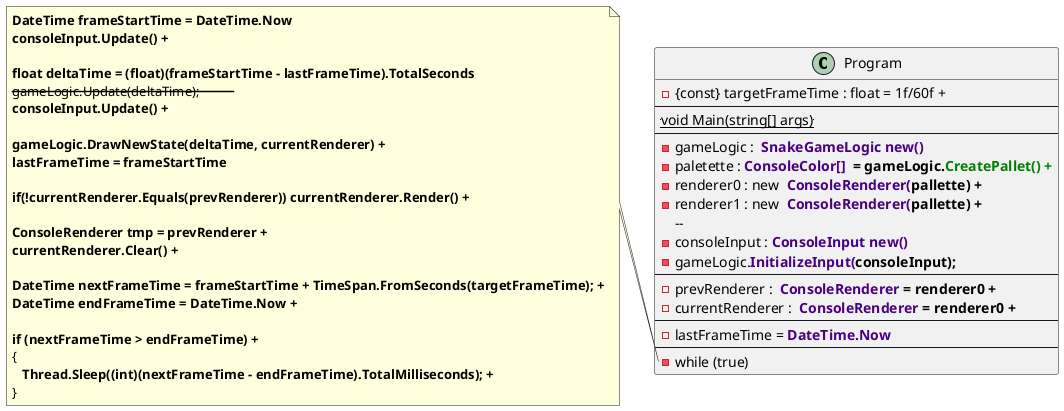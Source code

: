 ﻿@startuml

class Program
{
    - {const} targetFrameTime : float = 1f/60f +
    --
    --{static} void Main(string[] args)-- 
    --
    - gameLogic :  <color:indigo><b>SnakeGameLogic new()
    - paletette : <color:indigo><b>ConsoleColor[] <color:black> = gameLogic.<color:green>CreatePallet() +
    - renderer0 : new <color:indigo><b> ConsoleRenderer(<color:black>pallette) +
    - renderer1 : new <color:indigo><b> ConsoleRenderer(<color:black>pallette) +
    -- 
    - consoleInput : <color:indigo><b>ConsoleInput new()
    - gameLogic.<color:indigo><b>InitializeInput(<color:black>consoleInput);
    --
    - prevRenderer : <color:indigo><b> ConsoleRenderer <color:black>= renderer0 +
    - currentRenderer : <color:indigo><b> ConsoleRenderer <color:black>= renderer0 +
    --
    - lastFrameTime = <color:indigo><b>DateTime.Now
    --
    - while (true)    
}

note left of Program::while
<b>DateTime frameStartTime = DateTime.Now
<b>consoleInput.Update() +
             
<b>float deltaTime = (float)(frameStartTime - lastFrameTime).TotalSeconds
<s>gameLogic.Update(deltaTime);          
<b>consoleInput.Update() +

<b>gameLogic.DrawNewState(deltaTime, currentRenderer) +
<b>lastFrameTime = frameStartTime
             
<b>if(!currentRenderer.Equals(prevRenderer)) currentRenderer.Render() +
 
<b>ConsoleRenderer tmp = prevRenderer +
<b>currentRenderer.Clear() +
             
<b>DateTime nextFrameTime = frameStartTime + TimeSpan.FromSeconds(targetFrameTime); +
<b>DateTime endFrameTime = DateTime.Now +
  
<b>if (nextFrameTime > endFrameTime) +
{
   <b>Thread.Sleep((int)(nextFrameTime - endFrameTime).TotalMilliseconds); +
}
end note
@enduml